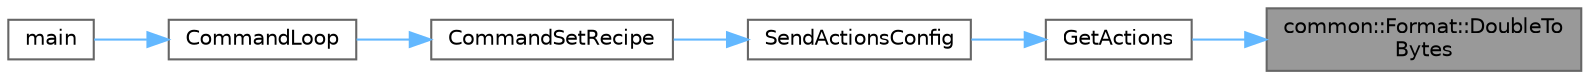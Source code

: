 digraph "common::Format::DoubleToBytes"
{
 // LATEX_PDF_SIZE
  bgcolor="transparent";
  edge [fontname=Helvetica,fontsize=10,labelfontname=Helvetica,labelfontsize=10];
  node [fontname=Helvetica,fontsize=10,shape=box,height=0.2,width=0.4];
  rankdir="RL";
  Node1 [id="Node000001",label="common::Format::DoubleTo\lBytes",height=0.2,width=0.4,color="gray40", fillcolor="grey60", style="filled", fontcolor="black",tooltip="double 값을 바이트 배열로 변환하는 함수입니다."];
  Node1 -> Node2 [id="edge1_Node000001_Node000002",dir="back",color="steelblue1",style="solid",tooltip=" "];
  Node2 [id="Node000002",label="GetActions",height=0.2,width=0.4,color="grey40", fillcolor="white", style="filled",URL="$_win_app_8cpp.html#a9470ae1a4450c0115066eabafeb5c698",tooltip="액션 객체 배열을 가져옵니다."];
  Node2 -> Node3 [id="edge2_Node000002_Node000003",dir="back",color="steelblue1",style="solid",tooltip=" "];
  Node3 [id="Node000003",label="SendActionsConfig",height=0.2,width=0.4,color="grey40", fillcolor="white", style="filled",URL="$_win_app_8cpp.html#a1d71225d8f429c3ec023dcc86f760e81",tooltip="액션 구성 정보를 전송합니다."];
  Node3 -> Node4 [id="edge3_Node000003_Node000004",dir="back",color="steelblue1",style="solid",tooltip=" "];
  Node4 [id="Node000004",label="CommandSetRecipe",height=0.2,width=0.4,color="grey40", fillcolor="white", style="filled",URL="$_win_app_8cpp.html#ad1d8d77c29d483b0d119e05173b08673",tooltip="레시피 설정 관련 명령어를 처리합니다."];
  Node4 -> Node5 [id="edge4_Node000004_Node000005",dir="back",color="steelblue1",style="solid",tooltip=" "];
  Node5 [id="Node000005",label="CommandLoop",height=0.2,width=0.4,color="grey40", fillcolor="white", style="filled",URL="$_win_app_8cpp.html#a4bab8a811513db99dd6cf77f2072aa88",tooltip="사용자 명령을 처리하는 루프입니다."];
  Node5 -> Node6 [id="edge5_Node000005_Node000006",dir="back",color="steelblue1",style="solid",tooltip=" "];
  Node6 [id="Node000006",label="main",height=0.2,width=0.4,color="grey40", fillcolor="white", style="filled",URL="$_win_app_8cpp.html#a9ef43c94a04d3145f5f315231da4526e",tooltip=" "];
}
